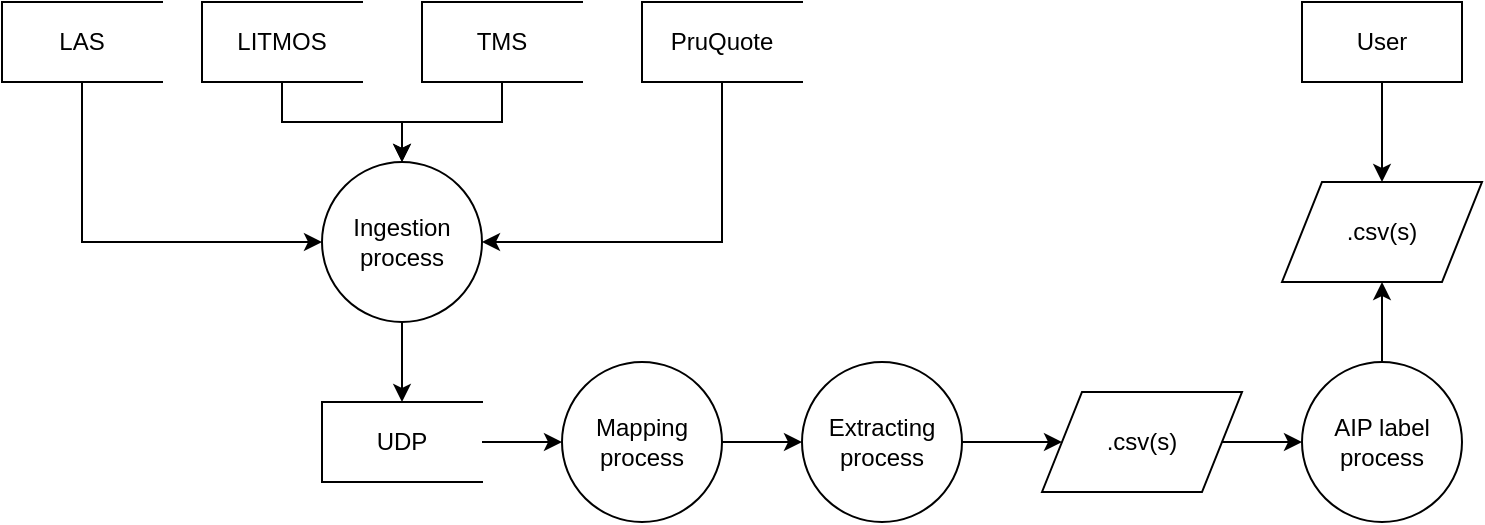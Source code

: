 <mxfile version="22.1.18" type="github">
  <diagram name="Page-1" id="oFQsfakLbI7xD8I0jZFL">
    <mxGraphModel dx="1674" dy="845" grid="1" gridSize="10" guides="1" tooltips="1" connect="1" arrows="1" fold="1" page="1" pageScale="1" pageWidth="1100" pageHeight="850" math="0" shadow="0">
      <root>
        <mxCell id="0" />
        <mxCell id="1" parent="0" />
        <mxCell id="tTFRSHesbDNrVjJtJ7ts-6" style="edgeStyle=orthogonalEdgeStyle;rounded=0;orthogonalLoop=1;jettySize=auto;html=1;entryX=0;entryY=0.5;entryDx=0;entryDy=0;" edge="1" parent="1" source="tTFRSHesbDNrVjJtJ7ts-1" target="tTFRSHesbDNrVjJtJ7ts-5">
          <mxGeometry relative="1" as="geometry">
            <Array as="points">
              <mxPoint x="80" y="400" />
            </Array>
          </mxGeometry>
        </mxCell>
        <mxCell id="tTFRSHesbDNrVjJtJ7ts-1" value="LAS" style="html=1;dashed=0;whiteSpace=wrap;shape=partialRectangle;right=0;" vertex="1" parent="1">
          <mxGeometry x="40" y="280" width="80" height="40" as="geometry" />
        </mxCell>
        <mxCell id="tTFRSHesbDNrVjJtJ7ts-7" style="edgeStyle=orthogonalEdgeStyle;rounded=0;orthogonalLoop=1;jettySize=auto;html=1;entryX=0.5;entryY=0;entryDx=0;entryDy=0;" edge="1" parent="1" source="tTFRSHesbDNrVjJtJ7ts-2" target="tTFRSHesbDNrVjJtJ7ts-5">
          <mxGeometry relative="1" as="geometry" />
        </mxCell>
        <mxCell id="tTFRSHesbDNrVjJtJ7ts-2" value="LITMOS" style="html=1;dashed=0;whiteSpace=wrap;shape=partialRectangle;right=0;" vertex="1" parent="1">
          <mxGeometry x="140" y="280" width="80" height="40" as="geometry" />
        </mxCell>
        <mxCell id="tTFRSHesbDNrVjJtJ7ts-26" style="edgeStyle=orthogonalEdgeStyle;rounded=0;orthogonalLoop=1;jettySize=auto;html=1;entryX=0.5;entryY=0;entryDx=0;entryDy=0;" edge="1" parent="1" source="tTFRSHesbDNrVjJtJ7ts-3" target="tTFRSHesbDNrVjJtJ7ts-5">
          <mxGeometry relative="1" as="geometry" />
        </mxCell>
        <mxCell id="tTFRSHesbDNrVjJtJ7ts-3" value="TMS" style="html=1;dashed=0;whiteSpace=wrap;shape=partialRectangle;right=0;" vertex="1" parent="1">
          <mxGeometry x="250" y="280" width="80" height="40" as="geometry" />
        </mxCell>
        <mxCell id="tTFRSHesbDNrVjJtJ7ts-10" style="edgeStyle=orthogonalEdgeStyle;rounded=0;orthogonalLoop=1;jettySize=auto;html=1;entryX=0.5;entryY=0;entryDx=0;entryDy=0;" edge="1" parent="1" source="tTFRSHesbDNrVjJtJ7ts-5" target="tTFRSHesbDNrVjJtJ7ts-9">
          <mxGeometry relative="1" as="geometry" />
        </mxCell>
        <mxCell id="tTFRSHesbDNrVjJtJ7ts-5" value="Ingestion process" style="shape=ellipse;html=1;dashed=0;whiteSpace=wrap;perimeter=ellipsePerimeter;" vertex="1" parent="1">
          <mxGeometry x="200" y="360" width="80" height="80" as="geometry" />
        </mxCell>
        <mxCell id="tTFRSHesbDNrVjJtJ7ts-12" style="edgeStyle=orthogonalEdgeStyle;rounded=0;orthogonalLoop=1;jettySize=auto;html=1;" edge="1" parent="1" source="tTFRSHesbDNrVjJtJ7ts-9" target="tTFRSHesbDNrVjJtJ7ts-11">
          <mxGeometry relative="1" as="geometry" />
        </mxCell>
        <mxCell id="tTFRSHesbDNrVjJtJ7ts-9" value="UDP" style="html=1;dashed=0;whiteSpace=wrap;shape=partialRectangle;right=0;" vertex="1" parent="1">
          <mxGeometry x="200" y="480" width="80" height="40" as="geometry" />
        </mxCell>
        <mxCell id="tTFRSHesbDNrVjJtJ7ts-14" style="edgeStyle=orthogonalEdgeStyle;rounded=0;orthogonalLoop=1;jettySize=auto;html=1;entryX=0;entryY=0.5;entryDx=0;entryDy=0;" edge="1" parent="1" source="tTFRSHesbDNrVjJtJ7ts-11" target="tTFRSHesbDNrVjJtJ7ts-13">
          <mxGeometry relative="1" as="geometry" />
        </mxCell>
        <mxCell id="tTFRSHesbDNrVjJtJ7ts-11" value="Mapping process" style="shape=ellipse;html=1;dashed=0;whiteSpace=wrap;perimeter=ellipsePerimeter;" vertex="1" parent="1">
          <mxGeometry x="320" y="460" width="80" height="80" as="geometry" />
        </mxCell>
        <mxCell id="tTFRSHesbDNrVjJtJ7ts-16" style="edgeStyle=orthogonalEdgeStyle;rounded=0;orthogonalLoop=1;jettySize=auto;html=1;entryX=0;entryY=0.5;entryDx=0;entryDy=0;" edge="1" parent="1" source="tTFRSHesbDNrVjJtJ7ts-13" target="tTFRSHesbDNrVjJtJ7ts-15">
          <mxGeometry relative="1" as="geometry" />
        </mxCell>
        <mxCell id="tTFRSHesbDNrVjJtJ7ts-13" value="Extracting process" style="shape=ellipse;html=1;dashed=0;whiteSpace=wrap;perimeter=ellipsePerimeter;" vertex="1" parent="1">
          <mxGeometry x="440" y="460" width="80" height="80" as="geometry" />
        </mxCell>
        <mxCell id="tTFRSHesbDNrVjJtJ7ts-19" style="edgeStyle=orthogonalEdgeStyle;rounded=0;orthogonalLoop=1;jettySize=auto;html=1;" edge="1" parent="1" source="tTFRSHesbDNrVjJtJ7ts-15" target="tTFRSHesbDNrVjJtJ7ts-18">
          <mxGeometry relative="1" as="geometry" />
        </mxCell>
        <mxCell id="tTFRSHesbDNrVjJtJ7ts-15" value=".csv(s)" style="shape=parallelogram;perimeter=parallelogramPerimeter;whiteSpace=wrap;html=1;dashed=0;" vertex="1" parent="1">
          <mxGeometry x="560" y="475" width="100" height="50" as="geometry" />
        </mxCell>
        <mxCell id="tTFRSHesbDNrVjJtJ7ts-25" style="edgeStyle=orthogonalEdgeStyle;rounded=0;orthogonalLoop=1;jettySize=auto;html=1;entryX=0.5;entryY=0;entryDx=0;entryDy=0;" edge="1" parent="1" source="tTFRSHesbDNrVjJtJ7ts-17" target="tTFRSHesbDNrVjJtJ7ts-20">
          <mxGeometry relative="1" as="geometry" />
        </mxCell>
        <mxCell id="tTFRSHesbDNrVjJtJ7ts-17" value="User" style="html=1;dashed=0;whiteSpace=wrap;" vertex="1" parent="1">
          <mxGeometry x="690" y="280" width="80" height="40" as="geometry" />
        </mxCell>
        <mxCell id="tTFRSHesbDNrVjJtJ7ts-21" style="edgeStyle=orthogonalEdgeStyle;rounded=0;orthogonalLoop=1;jettySize=auto;html=1;entryX=0.5;entryY=1;entryDx=0;entryDy=0;" edge="1" parent="1" source="tTFRSHesbDNrVjJtJ7ts-18" target="tTFRSHesbDNrVjJtJ7ts-20">
          <mxGeometry relative="1" as="geometry" />
        </mxCell>
        <mxCell id="tTFRSHesbDNrVjJtJ7ts-18" value="AIP label process" style="shape=ellipse;html=1;dashed=0;whiteSpace=wrap;perimeter=ellipsePerimeter;" vertex="1" parent="1">
          <mxGeometry x="690" y="460" width="80" height="80" as="geometry" />
        </mxCell>
        <mxCell id="tTFRSHesbDNrVjJtJ7ts-20" value=".csv(s)" style="shape=parallelogram;perimeter=parallelogramPerimeter;whiteSpace=wrap;html=1;dashed=0;" vertex="1" parent="1">
          <mxGeometry x="680" y="370" width="100" height="50" as="geometry" />
        </mxCell>
        <mxCell id="tTFRSHesbDNrVjJtJ7ts-28" style="edgeStyle=orthogonalEdgeStyle;rounded=0;orthogonalLoop=1;jettySize=auto;html=1;entryX=1;entryY=0.5;entryDx=0;entryDy=0;" edge="1" parent="1" source="tTFRSHesbDNrVjJtJ7ts-27" target="tTFRSHesbDNrVjJtJ7ts-5">
          <mxGeometry relative="1" as="geometry">
            <Array as="points">
              <mxPoint x="400" y="400" />
            </Array>
          </mxGeometry>
        </mxCell>
        <mxCell id="tTFRSHesbDNrVjJtJ7ts-27" value="PruQuote" style="html=1;dashed=0;whiteSpace=wrap;shape=partialRectangle;right=0;" vertex="1" parent="1">
          <mxGeometry x="360" y="280" width="80" height="40" as="geometry" />
        </mxCell>
      </root>
    </mxGraphModel>
  </diagram>
</mxfile>
